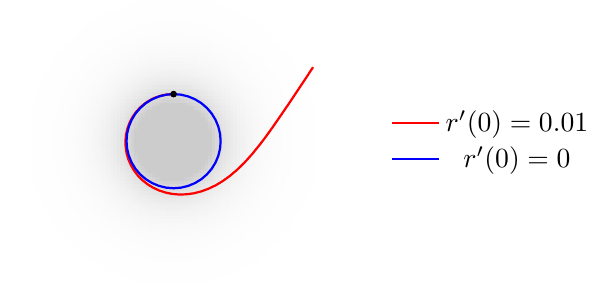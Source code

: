 \documentclass{standalone}

\usepackage{pgfplots}
\usepackage{tikz}
\usepackage{xcolor}

%used for drawing n(r)-Area
\definecolor{lGray}{gray}{0.8}
\definecolor{llGray}{gray}{0.9}
\usepgfplotslibrary{fillbetween}

\tikzset{
  ring shading/.code args={from #1 at #2 to #3 at #4}{
    \def\colin{#1}
    \def\radin{#2}
    \def\colout{#3}
    \def\radout{#4}
    \pgfmathsetmacro{\proportion}{\radin/\radout}
    \pgfmathsetmacro{\outer}{.8818cm}
    \pgfmathsetmacro{\inner}{.8818cm*\proportion}
    \pgfmathsetmacro{\innerlow}{\inner-0.01pt}
    \pgfdeclareradialshading{ring}{\pgfpoint{0cm}{0cm}}%
    {
      color(0pt)=(white);
      color(\innerlow)=(white);
      color(\inner)=(#1);
      color(\outer)=(#3)
    }
    \pgfkeysalso{/tikz/shading=ring}
  },
}

\begin{document}

    \begin{tikzpicture}
        \begin{axis} [
          axis lines=none, 
          width=6cm, 
          axis equal,
          ticks = none,  
          legend style={at={(1.1,0.5)}, anchor=west, draw=none}, 
          ymin = -3,
          ymax = 3,
          xmin = -3, 
          xmax = 3, 
          zmin = 1,
          zmax = 2,
          %colorbar, 
          colormap={traditionalpm3d}{color=(white) color=(lGray) color=(lGray) color=(lGray) color=(lGray) color=(lGray)},
          view={0}{90}
        ]  
          \addplot3[surf, domain=-3:3, y domain=-3:3, shader=flat, samples=81, forget plot] {1 + 1 * exp(-(2*sqrt(x^2+y^2)-1))};  
          %\addlegendentry{$n(r)$};

          
          %f'(0)=0.01
          \addplot [mark = none, thick, color=red] coordinates {
            (0.0,1.0)(-0.13,0.993)(-0.258,0.969)(-0.382,0.929)(-0.5,0.873)(-0.609,0.802)(-0.709,0.717)(-0.798,0.62)(-0.873,0.513)(-0.934,0.396)(-0.98,0.272)(-1.01,0.143)(-1.023,0.011)(-1.019,-0.122)(-0.999,-0.254)(-0.962,-0.383)(-0.908,-0.507)(-0.84,-0.624)(-0.757,-0.733)(-0.66,-0.831)(-0.552,-0.917)(-0.432,-0.99)(-0.303,-1.049)(-0.167,-1.093)(-0.024,-1.122)(0.123,-1.134)(0.274,-1.129)(0.428,-1.108)(0.582,-1.069)(0.736,-1.013)(0.891,-0.94)(1.044,-0.848)(1.197,-0.738)(1.351,-0.607)(1.508,-0.454)(1.67,-0.274)(1.843,-0.06)(1.966,0.103)(2.1,0.289)(2.251,0.507)(2.429,0.767)(2.538,0.93)(2.661,1.115)(2.802,1.326)(2.964,1.572)
          };
          \addlegendentry{$r'(0) = 0.01$};          
          
          %f'(0)=0
          \addplot [mark = none, thick, color=blue] coordinates {
            (0.0,1.0)(-0.156,0.988)(-0.309,0.951)(-0.454,0.891)(-0.588,0.809)(-0.707,0.707)(-0.809,0.588)(-0.891,0.454)(-0.951,0.309)(-0.988,0.156)(-1.0,0.0)(-0.988,-0.156)(-0.951,-0.309)(-0.891,-0.454)(-0.809,-0.588)(-0.707,-0.707)(-0.588,-0.809)(-0.454,-0.891)(-0.309,-0.951)(-0.156,-0.988)(-0.0,-1.0)(0.156,-0.988)(0.309,-0.951)(0.454,-0.891)(0.588,-0.809)(0.707,-0.707)(0.809,-0.588)(0.891,-0.454)(0.951,-0.309)(0.988,-0.156)(1.0,-0.0)(0.988,0.156)(0.951,0.309)(0.891,0.454)(0.809,0.588)(0.707,0.707)(0.588,0.809)(0.454,0.891)(0.309,0.951)(0.156,0.988)(0.0,1.0)
          };
          \addlegendentry{$r'(0) = 0$};
          

          \draw [fill=black] (axis cs:0,1) circle (1pt);           
          
          \end{axis}   
      \end{tikzpicture} 

\end{document}